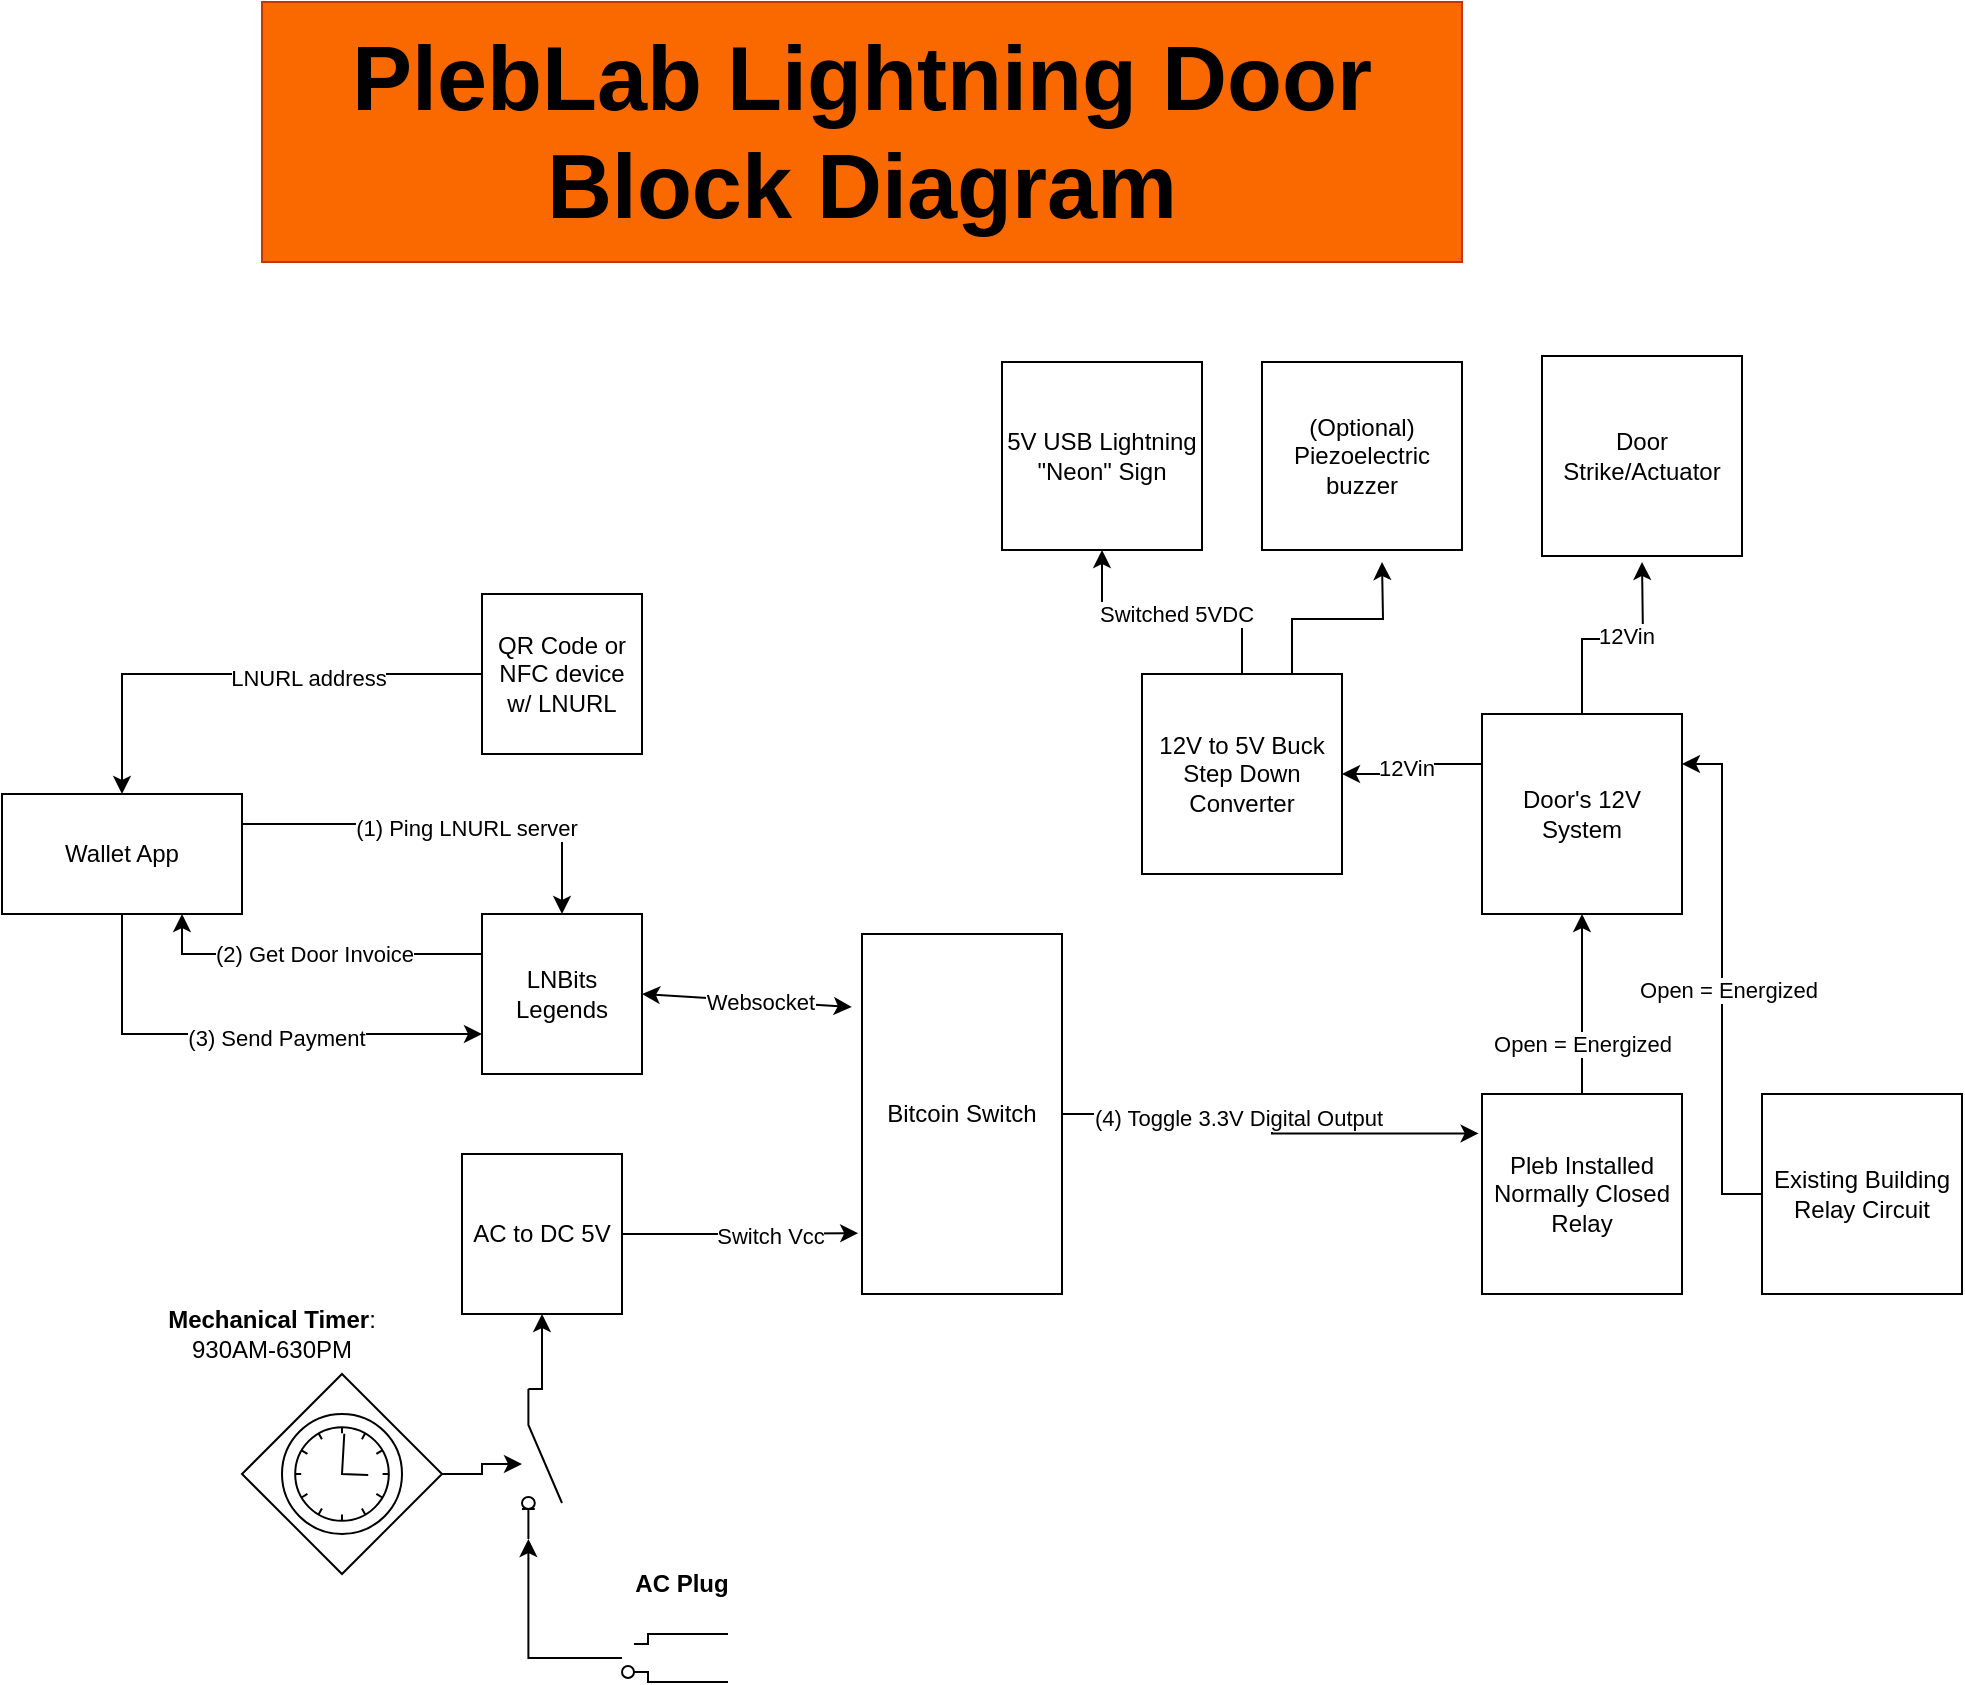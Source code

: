<mxfile version="21.3.4" type="github">
  <diagram name="Page-1" id="9xXqxLMX3umURaw_fP6i">
    <mxGraphModel dx="1549" dy="913" grid="1" gridSize="10" guides="1" tooltips="1" connect="1" arrows="1" fold="1" page="1" pageScale="1" pageWidth="1100" pageHeight="1700" math="0" shadow="0">
      <root>
        <mxCell id="0" />
        <mxCell id="1" parent="0" />
        <mxCell id="fqgcwcHrW1HRH-oI7dm0-32" style="edgeStyle=orthogonalEdgeStyle;rounded=0;orthogonalLoop=1;jettySize=auto;html=1;exitX=1;exitY=0.5;exitDx=0;exitDy=0;entryX=-0.017;entryY=0.197;entryDx=0;entryDy=0;entryPerimeter=0;" edge="1" parent="1" source="fqgcwcHrW1HRH-oI7dm0-1" target="fqgcwcHrW1HRH-oI7dm0-30">
          <mxGeometry relative="1" as="geometry" />
        </mxCell>
        <mxCell id="fqgcwcHrW1HRH-oI7dm0-35" value="(4) Toggle 3.3V Digital Output" style="edgeLabel;html=1;align=center;verticalAlign=middle;resizable=0;points=[];" vertex="1" connectable="0" parent="fqgcwcHrW1HRH-oI7dm0-32">
          <mxGeometry x="-0.192" y="-2" relative="1" as="geometry">
            <mxPoint as="offset" />
          </mxGeometry>
        </mxCell>
        <mxCell id="fqgcwcHrW1HRH-oI7dm0-1" value="Bitcoin Switch" style="rounded=0;whiteSpace=wrap;html=1;" vertex="1" parent="1">
          <mxGeometry x="530" y="476" width="100" height="180" as="geometry" />
        </mxCell>
        <mxCell id="fqgcwcHrW1HRH-oI7dm0-4" style="edgeStyle=orthogonalEdgeStyle;rounded=0;orthogonalLoop=1;jettySize=auto;html=1;exitX=1;exitY=0.5;exitDx=0;exitDy=0;exitPerimeter=0;" edge="1" parent="1" source="fqgcwcHrW1HRH-oI7dm0-2" target="fqgcwcHrW1HRH-oI7dm0-3">
          <mxGeometry relative="1" as="geometry" />
        </mxCell>
        <mxCell id="fqgcwcHrW1HRH-oI7dm0-2" value="" style="points=[[0.25,0.25,0],[0.5,0,0],[0.75,0.25,0],[1,0.5,0],[0.75,0.75,0],[0.5,1,0],[0.25,0.75,0],[0,0.5,0]];shape=mxgraph.bpmn.gateway2;html=1;verticalLabelPosition=bottom;labelBackgroundColor=#ffffff;verticalAlign=top;align=center;perimeter=rhombusPerimeter;outlineConnect=0;outline=standard;symbol=timer;" vertex="1" parent="1">
          <mxGeometry x="220" y="696" width="100" height="100" as="geometry" />
        </mxCell>
        <mxCell id="fqgcwcHrW1HRH-oI7dm0-6" style="edgeStyle=orthogonalEdgeStyle;rounded=0;orthogonalLoop=1;jettySize=auto;html=1;exitX=0;exitY=0.84;exitDx=0;exitDy=0;entryX=0.5;entryY=1;entryDx=0;entryDy=0;" edge="1" parent="1" source="fqgcwcHrW1HRH-oI7dm0-3" target="fqgcwcHrW1HRH-oI7dm0-5">
          <mxGeometry relative="1" as="geometry" />
        </mxCell>
        <mxCell id="fqgcwcHrW1HRH-oI7dm0-3" value="" style="html=1;shape=mxgraph.electrical.electro-mechanical.switchDisconnector;aspect=fixed;elSwitchState=off;direction=south;" vertex="1" parent="1">
          <mxGeometry x="360" y="703.5" width="20" height="75" as="geometry" />
        </mxCell>
        <mxCell id="fqgcwcHrW1HRH-oI7dm0-7" style="edgeStyle=orthogonalEdgeStyle;rounded=0;orthogonalLoop=1;jettySize=auto;html=1;exitX=1;exitY=0.5;exitDx=0;exitDy=0;entryX=-0.019;entryY=0.831;entryDx=0;entryDy=0;entryPerimeter=0;" edge="1" parent="1" source="fqgcwcHrW1HRH-oI7dm0-5" target="fqgcwcHrW1HRH-oI7dm0-1">
          <mxGeometry relative="1" as="geometry" />
        </mxCell>
        <mxCell id="fqgcwcHrW1HRH-oI7dm0-8" value="Switch Vcc" style="edgeLabel;html=1;align=center;verticalAlign=middle;resizable=0;points=[];" vertex="1" connectable="0" parent="fqgcwcHrW1HRH-oI7dm0-7">
          <mxGeometry x="0.26" y="-1" relative="1" as="geometry">
            <mxPoint as="offset" />
          </mxGeometry>
        </mxCell>
        <mxCell id="fqgcwcHrW1HRH-oI7dm0-5" value="AC to DC 5V" style="whiteSpace=wrap;html=1;aspect=fixed;" vertex="1" parent="1">
          <mxGeometry x="330" y="586" width="80" height="80" as="geometry" />
        </mxCell>
        <mxCell id="fqgcwcHrW1HRH-oI7dm0-12" style="edgeStyle=orthogonalEdgeStyle;rounded=0;orthogonalLoop=1;jettySize=auto;html=1;entryX=1;entryY=0.84;entryDx=0;entryDy=0;" edge="1" parent="1" source="fqgcwcHrW1HRH-oI7dm0-10" target="fqgcwcHrW1HRH-oI7dm0-3">
          <mxGeometry relative="1" as="geometry" />
        </mxCell>
        <mxCell id="fqgcwcHrW1HRH-oI7dm0-10" value="" style="pointerEvents=1;verticalLabelPosition=bottom;shadow=0;dashed=0;align=center;html=1;verticalAlign=top;shape=mxgraph.electrical.miscellaneous.2_conductor_plug" vertex="1" parent="1">
          <mxGeometry x="410" y="826" width="53" height="24" as="geometry" />
        </mxCell>
        <mxCell id="fqgcwcHrW1HRH-oI7dm0-13" value="AC Plug" style="text;html=1;strokeColor=none;fillColor=none;align=center;verticalAlign=middle;whiteSpace=wrap;rounded=0;fontStyle=1" vertex="1" parent="1">
          <mxGeometry x="410" y="786" width="60" height="30" as="geometry" />
        </mxCell>
        <mxCell id="fqgcwcHrW1HRH-oI7dm0-14" value="&lt;b&gt;Mechanical Timer&lt;/b&gt;: 930AM-630PM" style="text;html=1;strokeColor=none;fillColor=none;align=center;verticalAlign=middle;whiteSpace=wrap;rounded=0;" vertex="1" parent="1">
          <mxGeometry x="180" y="656" width="110" height="40" as="geometry" />
        </mxCell>
        <mxCell id="fqgcwcHrW1HRH-oI7dm0-26" style="edgeStyle=orthogonalEdgeStyle;rounded=0;orthogonalLoop=1;jettySize=auto;html=1;exitX=0;exitY=0.25;exitDx=0;exitDy=0;entryX=0.75;entryY=1;entryDx=0;entryDy=0;" edge="1" parent="1" source="fqgcwcHrW1HRH-oI7dm0-15" target="fqgcwcHrW1HRH-oI7dm0-18">
          <mxGeometry relative="1" as="geometry" />
        </mxCell>
        <mxCell id="fqgcwcHrW1HRH-oI7dm0-27" value="(2) Get Door Invoice" style="edgeLabel;html=1;align=center;verticalAlign=middle;resizable=0;points=[];" vertex="1" connectable="0" parent="fqgcwcHrW1HRH-oI7dm0-26">
          <mxGeometry x="-0.011" relative="1" as="geometry">
            <mxPoint as="offset" />
          </mxGeometry>
        </mxCell>
        <mxCell id="fqgcwcHrW1HRH-oI7dm0-15" value="LNBits Legends" style="whiteSpace=wrap;html=1;aspect=fixed;" vertex="1" parent="1">
          <mxGeometry x="340" y="466" width="80" height="80" as="geometry" />
        </mxCell>
        <mxCell id="fqgcwcHrW1HRH-oI7dm0-16" value="" style="endArrow=classic;startArrow=classic;html=1;rounded=0;entryX=-0.051;entryY=0.203;entryDx=0;entryDy=0;entryPerimeter=0;exitX=1;exitY=0.5;exitDx=0;exitDy=0;" edge="1" parent="1" source="fqgcwcHrW1HRH-oI7dm0-15" target="fqgcwcHrW1HRH-oI7dm0-1">
          <mxGeometry width="50" height="50" relative="1" as="geometry">
            <mxPoint x="420" y="516" as="sourcePoint" />
            <mxPoint x="480" y="476" as="targetPoint" />
          </mxGeometry>
        </mxCell>
        <mxCell id="fqgcwcHrW1HRH-oI7dm0-25" value="Websocket" style="edgeLabel;html=1;align=center;verticalAlign=middle;resizable=0;points=[];" vertex="1" connectable="0" parent="fqgcwcHrW1HRH-oI7dm0-16">
          <mxGeometry x="0.11" relative="1" as="geometry">
            <mxPoint as="offset" />
          </mxGeometry>
        </mxCell>
        <mxCell id="fqgcwcHrW1HRH-oI7dm0-23" style="edgeStyle=orthogonalEdgeStyle;rounded=0;orthogonalLoop=1;jettySize=auto;html=1;exitX=1;exitY=0.25;exitDx=0;exitDy=0;entryX=0.5;entryY=0;entryDx=0;entryDy=0;" edge="1" parent="1" source="fqgcwcHrW1HRH-oI7dm0-18" target="fqgcwcHrW1HRH-oI7dm0-15">
          <mxGeometry relative="1" as="geometry" />
        </mxCell>
        <mxCell id="fqgcwcHrW1HRH-oI7dm0-24" value="(1) Ping LNURL server" style="edgeLabel;html=1;align=center;verticalAlign=middle;resizable=0;points=[];" vertex="1" connectable="0" parent="fqgcwcHrW1HRH-oI7dm0-23">
          <mxGeometry x="0.089" y="-2" relative="1" as="geometry">
            <mxPoint as="offset" />
          </mxGeometry>
        </mxCell>
        <mxCell id="fqgcwcHrW1HRH-oI7dm0-28" style="edgeStyle=orthogonalEdgeStyle;rounded=0;orthogonalLoop=1;jettySize=auto;html=1;exitX=0.5;exitY=1;exitDx=0;exitDy=0;entryX=0;entryY=0.75;entryDx=0;entryDy=0;" edge="1" parent="1" source="fqgcwcHrW1HRH-oI7dm0-18" target="fqgcwcHrW1HRH-oI7dm0-15">
          <mxGeometry relative="1" as="geometry" />
        </mxCell>
        <mxCell id="fqgcwcHrW1HRH-oI7dm0-29" value="(3) Send Payment" style="edgeLabel;html=1;align=center;verticalAlign=middle;resizable=0;points=[];" vertex="1" connectable="0" parent="fqgcwcHrW1HRH-oI7dm0-28">
          <mxGeometry x="0.143" y="-2" relative="1" as="geometry">
            <mxPoint as="offset" />
          </mxGeometry>
        </mxCell>
        <mxCell id="fqgcwcHrW1HRH-oI7dm0-18" value="Wallet App" style="rounded=0;whiteSpace=wrap;html=1;" vertex="1" parent="1">
          <mxGeometry x="100" y="406" width="120" height="60" as="geometry" />
        </mxCell>
        <mxCell id="fqgcwcHrW1HRH-oI7dm0-21" style="edgeStyle=orthogonalEdgeStyle;rounded=0;orthogonalLoop=1;jettySize=auto;html=1;exitX=0;exitY=0.5;exitDx=0;exitDy=0;" edge="1" parent="1" source="fqgcwcHrW1HRH-oI7dm0-20" target="fqgcwcHrW1HRH-oI7dm0-18">
          <mxGeometry relative="1" as="geometry" />
        </mxCell>
        <mxCell id="fqgcwcHrW1HRH-oI7dm0-22" value="LNURL address" style="edgeLabel;html=1;align=center;verticalAlign=middle;resizable=0;points=[];" vertex="1" connectable="0" parent="fqgcwcHrW1HRH-oI7dm0-21">
          <mxGeometry x="-0.272" y="2" relative="1" as="geometry">
            <mxPoint as="offset" />
          </mxGeometry>
        </mxCell>
        <mxCell id="fqgcwcHrW1HRH-oI7dm0-20" value="QR Code or NFC device w/ LNURL" style="whiteSpace=wrap;html=1;aspect=fixed;" vertex="1" parent="1">
          <mxGeometry x="340" y="306" width="80" height="80" as="geometry" />
        </mxCell>
        <mxCell id="fqgcwcHrW1HRH-oI7dm0-33" value="" style="edgeStyle=orthogonalEdgeStyle;rounded=0;orthogonalLoop=1;jettySize=auto;html=1;" edge="1" parent="1" source="fqgcwcHrW1HRH-oI7dm0-30" target="fqgcwcHrW1HRH-oI7dm0-31">
          <mxGeometry relative="1" as="geometry" />
        </mxCell>
        <mxCell id="fqgcwcHrW1HRH-oI7dm0-34" value="Open = Energized" style="edgeLabel;html=1;align=center;verticalAlign=middle;resizable=0;points=[];" vertex="1" connectable="0" parent="fqgcwcHrW1HRH-oI7dm0-33">
          <mxGeometry x="-0.099" y="-3" relative="1" as="geometry">
            <mxPoint x="-3" y="15" as="offset" />
          </mxGeometry>
        </mxCell>
        <mxCell id="fqgcwcHrW1HRH-oI7dm0-30" value="Pleb Installed Normally Closed Relay" style="rounded=0;whiteSpace=wrap;html=1;" vertex="1" parent="1">
          <mxGeometry x="840" y="556" width="100" height="100" as="geometry" />
        </mxCell>
        <mxCell id="fqgcwcHrW1HRH-oI7dm0-37" style="edgeStyle=orthogonalEdgeStyle;rounded=0;orthogonalLoop=1;jettySize=auto;html=1;exitX=0;exitY=0.25;exitDx=0;exitDy=0;entryX=1;entryY=0.5;entryDx=0;entryDy=0;" edge="1" parent="1" source="fqgcwcHrW1HRH-oI7dm0-31" target="fqgcwcHrW1HRH-oI7dm0-36">
          <mxGeometry relative="1" as="geometry" />
        </mxCell>
        <mxCell id="fqgcwcHrW1HRH-oI7dm0-46" value="12Vin" style="edgeLabel;html=1;align=center;verticalAlign=middle;resizable=0;points=[];" vertex="1" connectable="0" parent="fqgcwcHrW1HRH-oI7dm0-37">
          <mxGeometry x="0.163" y="-3" relative="1" as="geometry">
            <mxPoint as="offset" />
          </mxGeometry>
        </mxCell>
        <mxCell id="fqgcwcHrW1HRH-oI7dm0-48" style="edgeStyle=orthogonalEdgeStyle;rounded=0;orthogonalLoop=1;jettySize=auto;html=1;exitX=0.5;exitY=0;exitDx=0;exitDy=0;" edge="1" parent="1" source="fqgcwcHrW1HRH-oI7dm0-31">
          <mxGeometry relative="1" as="geometry">
            <mxPoint x="920" y="290.0" as="targetPoint" />
          </mxGeometry>
        </mxCell>
        <mxCell id="fqgcwcHrW1HRH-oI7dm0-49" value="12Vin" style="edgeLabel;html=1;align=center;verticalAlign=middle;resizable=0;points=[];" vertex="1" connectable="0" parent="fqgcwcHrW1HRH-oI7dm0-48">
          <mxGeometry x="0.114" y="2" relative="1" as="geometry">
            <mxPoint as="offset" />
          </mxGeometry>
        </mxCell>
        <mxCell id="fqgcwcHrW1HRH-oI7dm0-31" value="Door&#39;s 12V System" style="rounded=0;whiteSpace=wrap;html=1;" vertex="1" parent="1">
          <mxGeometry x="840" y="366" width="100" height="100" as="geometry" />
        </mxCell>
        <mxCell id="fqgcwcHrW1HRH-oI7dm0-39" value="" style="edgeStyle=orthogonalEdgeStyle;rounded=0;orthogonalLoop=1;jettySize=auto;html=1;" edge="1" parent="1" source="fqgcwcHrW1HRH-oI7dm0-36" target="fqgcwcHrW1HRH-oI7dm0-38">
          <mxGeometry relative="1" as="geometry" />
        </mxCell>
        <mxCell id="fqgcwcHrW1HRH-oI7dm0-40" value="Switched 5VDC" style="edgeLabel;html=1;align=center;verticalAlign=middle;resizable=0;points=[];" vertex="1" connectable="0" parent="fqgcwcHrW1HRH-oI7dm0-39">
          <mxGeometry x="-0.026" y="1" relative="1" as="geometry">
            <mxPoint as="offset" />
          </mxGeometry>
        </mxCell>
        <mxCell id="fqgcwcHrW1HRH-oI7dm0-45" style="edgeStyle=orthogonalEdgeStyle;rounded=0;orthogonalLoop=1;jettySize=auto;html=1;exitX=0.75;exitY=0;exitDx=0;exitDy=0;" edge="1" parent="1" source="fqgcwcHrW1HRH-oI7dm0-36">
          <mxGeometry relative="1" as="geometry">
            <mxPoint x="790.0" y="290.0" as="targetPoint" />
          </mxGeometry>
        </mxCell>
        <mxCell id="fqgcwcHrW1HRH-oI7dm0-36" value="12V to 5V Buck Step Down Converter" style="rounded=0;whiteSpace=wrap;html=1;" vertex="1" parent="1">
          <mxGeometry x="670" y="346" width="100" height="100" as="geometry" />
        </mxCell>
        <mxCell id="fqgcwcHrW1HRH-oI7dm0-38" value="5V USB Lightning &quot;Neon&quot; Sign" style="rounded=0;whiteSpace=wrap;html=1;" vertex="1" parent="1">
          <mxGeometry x="600" y="190" width="100" height="94" as="geometry" />
        </mxCell>
        <mxCell id="fqgcwcHrW1HRH-oI7dm0-42" style="edgeStyle=orthogonalEdgeStyle;rounded=0;orthogonalLoop=1;jettySize=auto;html=1;entryX=1;entryY=0.25;entryDx=0;entryDy=0;" edge="1" parent="1" source="fqgcwcHrW1HRH-oI7dm0-41" target="fqgcwcHrW1HRH-oI7dm0-31">
          <mxGeometry relative="1" as="geometry">
            <mxPoint x="1020" y="410" as="targetPoint" />
          </mxGeometry>
        </mxCell>
        <mxCell id="fqgcwcHrW1HRH-oI7dm0-43" value="Open = Energized" style="edgeLabel;html=1;align=center;verticalAlign=middle;resizable=0;points=[];" vertex="1" connectable="0" parent="fqgcwcHrW1HRH-oI7dm0-42">
          <mxGeometry x="-0.04" y="-3" relative="1" as="geometry">
            <mxPoint as="offset" />
          </mxGeometry>
        </mxCell>
        <mxCell id="fqgcwcHrW1HRH-oI7dm0-41" value="Existing Building Relay Circuit" style="rounded=0;whiteSpace=wrap;html=1;" vertex="1" parent="1">
          <mxGeometry x="980" y="556" width="100" height="100" as="geometry" />
        </mxCell>
        <mxCell id="fqgcwcHrW1HRH-oI7dm0-44" value="(Optional) Piezoelectric buzzer" style="rounded=0;whiteSpace=wrap;html=1;" vertex="1" parent="1">
          <mxGeometry x="730" y="190" width="100" height="94" as="geometry" />
        </mxCell>
        <mxCell id="fqgcwcHrW1HRH-oI7dm0-47" value="Door Strike/Actuator" style="rounded=0;whiteSpace=wrap;html=1;" vertex="1" parent="1">
          <mxGeometry x="870" y="187" width="100" height="100" as="geometry" />
        </mxCell>
        <mxCell id="fqgcwcHrW1HRH-oI7dm0-50" value="&lt;b style=&quot;font-size: 45px;&quot;&gt;PlebLab Lightning Door Block Diagram&lt;/b&gt;" style="text;html=1;strokeColor=#C73500;fillColor=#fa6800;align=center;verticalAlign=middle;whiteSpace=wrap;rounded=0;fontColor=#000000;fontSize=45;" vertex="1" parent="1">
          <mxGeometry x="230" y="10" width="600" height="130" as="geometry" />
        </mxCell>
      </root>
    </mxGraphModel>
  </diagram>
</mxfile>
